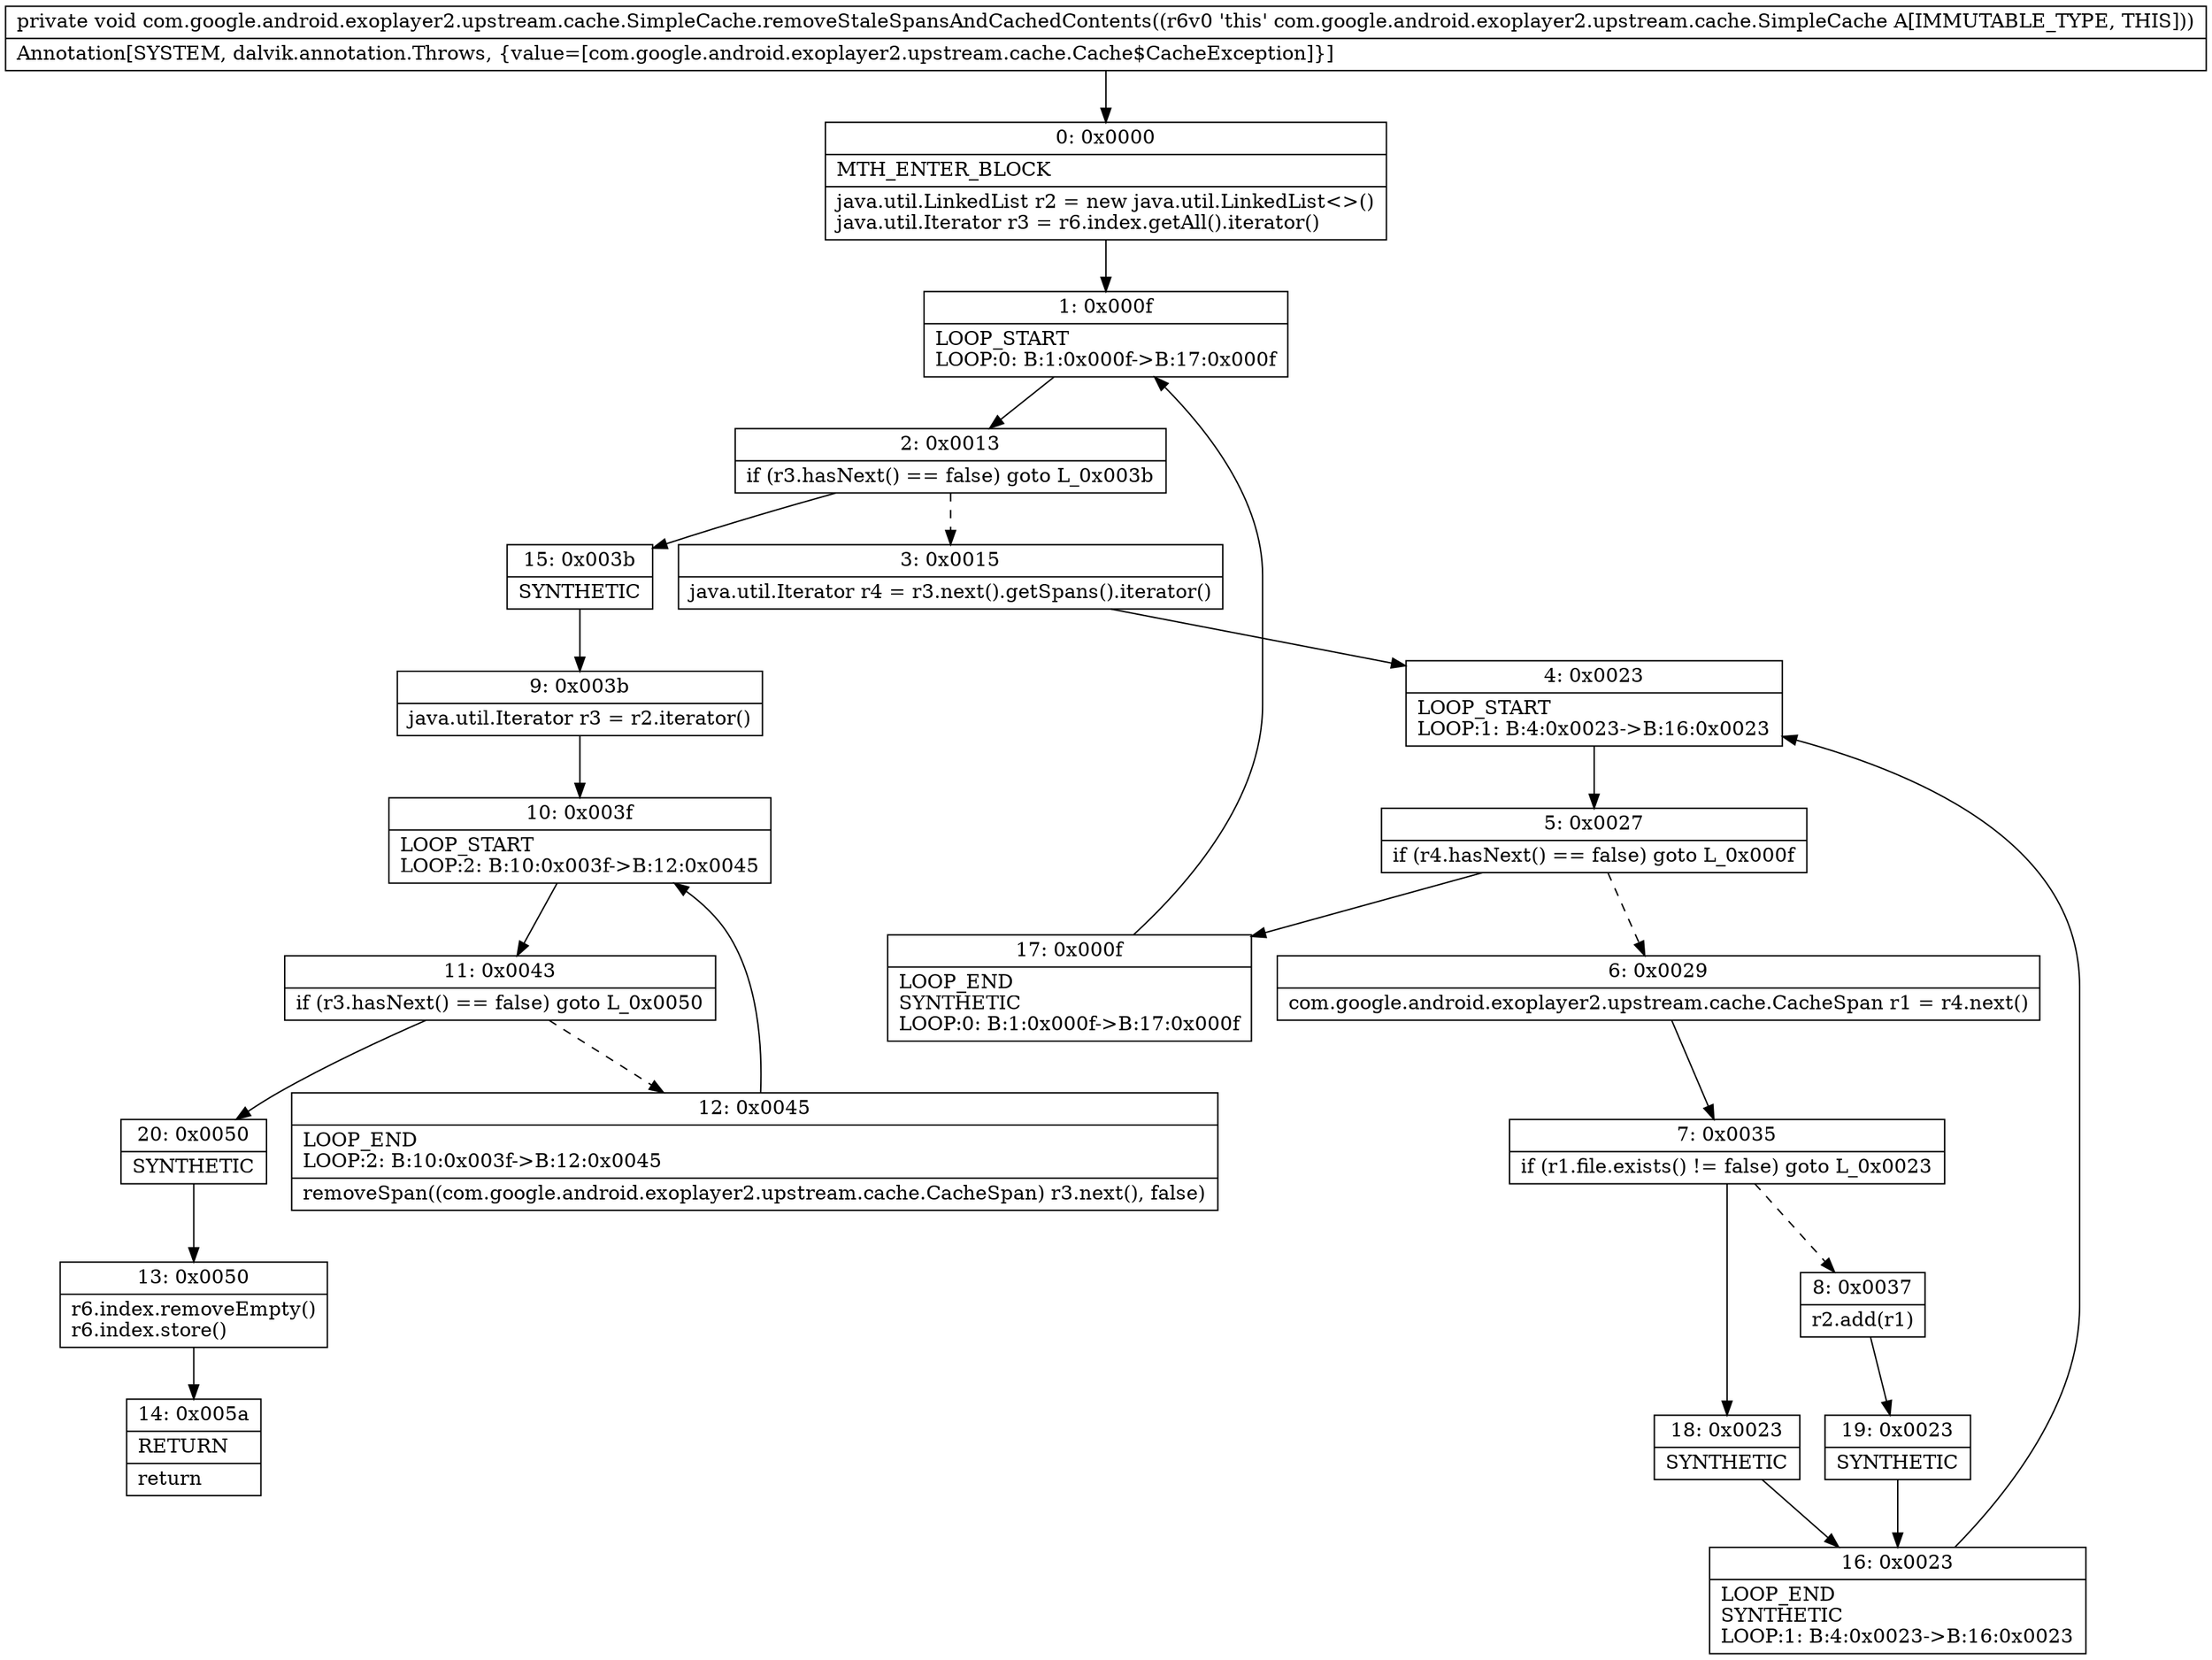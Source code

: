 digraph "CFG forcom.google.android.exoplayer2.upstream.cache.SimpleCache.removeStaleSpansAndCachedContents()V" {
Node_0 [shape=record,label="{0\:\ 0x0000|MTH_ENTER_BLOCK\l|java.util.LinkedList r2 = new java.util.LinkedList\<\>()\ljava.util.Iterator r3 = r6.index.getAll().iterator()\l}"];
Node_1 [shape=record,label="{1\:\ 0x000f|LOOP_START\lLOOP:0: B:1:0x000f\-\>B:17:0x000f\l}"];
Node_2 [shape=record,label="{2\:\ 0x0013|if (r3.hasNext() == false) goto L_0x003b\l}"];
Node_3 [shape=record,label="{3\:\ 0x0015|java.util.Iterator r4 = r3.next().getSpans().iterator()\l}"];
Node_4 [shape=record,label="{4\:\ 0x0023|LOOP_START\lLOOP:1: B:4:0x0023\-\>B:16:0x0023\l}"];
Node_5 [shape=record,label="{5\:\ 0x0027|if (r4.hasNext() == false) goto L_0x000f\l}"];
Node_6 [shape=record,label="{6\:\ 0x0029|com.google.android.exoplayer2.upstream.cache.CacheSpan r1 = r4.next()\l}"];
Node_7 [shape=record,label="{7\:\ 0x0035|if (r1.file.exists() != false) goto L_0x0023\l}"];
Node_8 [shape=record,label="{8\:\ 0x0037|r2.add(r1)\l}"];
Node_9 [shape=record,label="{9\:\ 0x003b|java.util.Iterator r3 = r2.iterator()\l}"];
Node_10 [shape=record,label="{10\:\ 0x003f|LOOP_START\lLOOP:2: B:10:0x003f\-\>B:12:0x0045\l}"];
Node_11 [shape=record,label="{11\:\ 0x0043|if (r3.hasNext() == false) goto L_0x0050\l}"];
Node_12 [shape=record,label="{12\:\ 0x0045|LOOP_END\lLOOP:2: B:10:0x003f\-\>B:12:0x0045\l|removeSpan((com.google.android.exoplayer2.upstream.cache.CacheSpan) r3.next(), false)\l}"];
Node_13 [shape=record,label="{13\:\ 0x0050|r6.index.removeEmpty()\lr6.index.store()\l}"];
Node_14 [shape=record,label="{14\:\ 0x005a|RETURN\l|return\l}"];
Node_15 [shape=record,label="{15\:\ 0x003b|SYNTHETIC\l}"];
Node_16 [shape=record,label="{16\:\ 0x0023|LOOP_END\lSYNTHETIC\lLOOP:1: B:4:0x0023\-\>B:16:0x0023\l}"];
Node_17 [shape=record,label="{17\:\ 0x000f|LOOP_END\lSYNTHETIC\lLOOP:0: B:1:0x000f\-\>B:17:0x000f\l}"];
Node_18 [shape=record,label="{18\:\ 0x0023|SYNTHETIC\l}"];
Node_19 [shape=record,label="{19\:\ 0x0023|SYNTHETIC\l}"];
Node_20 [shape=record,label="{20\:\ 0x0050|SYNTHETIC\l}"];
MethodNode[shape=record,label="{private void com.google.android.exoplayer2.upstream.cache.SimpleCache.removeStaleSpansAndCachedContents((r6v0 'this' com.google.android.exoplayer2.upstream.cache.SimpleCache A[IMMUTABLE_TYPE, THIS]))  | Annotation[SYSTEM, dalvik.annotation.Throws, \{value=[com.google.android.exoplayer2.upstream.cache.Cache$CacheException]\}]\l}"];
MethodNode -> Node_0;
Node_0 -> Node_1;
Node_1 -> Node_2;
Node_2 -> Node_3[style=dashed];
Node_2 -> Node_15;
Node_3 -> Node_4;
Node_4 -> Node_5;
Node_5 -> Node_6[style=dashed];
Node_5 -> Node_17;
Node_6 -> Node_7;
Node_7 -> Node_8[style=dashed];
Node_7 -> Node_18;
Node_8 -> Node_19;
Node_9 -> Node_10;
Node_10 -> Node_11;
Node_11 -> Node_12[style=dashed];
Node_11 -> Node_20;
Node_12 -> Node_10;
Node_13 -> Node_14;
Node_15 -> Node_9;
Node_16 -> Node_4;
Node_17 -> Node_1;
Node_18 -> Node_16;
Node_19 -> Node_16;
Node_20 -> Node_13;
}

